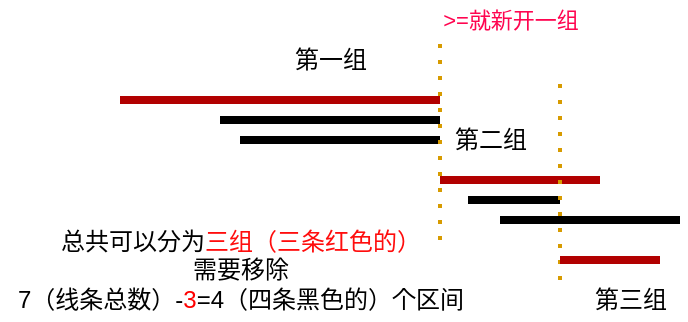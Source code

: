 <mxfile version="18.1.1" type="github"><diagram id="UxhfMD1PrS5xpuuF6H4t" name="第 1 页"><mxGraphModel dx="447" dy="267" grid="1" gridSize="10" guides="1" tooltips="1" connect="1" arrows="1" fold="1" page="1" pageScale="1" pageWidth="827" pageHeight="1169" math="0" shadow="0"><root><mxCell id="0"/><mxCell id="1" parent="0"/><mxCell id="ltoCPr1Pi6bCcWootAD4-2" value="" style="endArrow=none;html=1;rounded=0;strokeWidth=4;fillColor=#e51400;strokeColor=#B20000;" edge="1" parent="1"><mxGeometry width="50" height="50" relative="1" as="geometry"><mxPoint x="240" y="160" as="sourcePoint"/><mxPoint x="400" y="160" as="targetPoint"/></mxGeometry></mxCell><mxCell id="ltoCPr1Pi6bCcWootAD4-3" value="" style="endArrow=none;html=1;rounded=0;strokeWidth=4;" edge="1" parent="1"><mxGeometry width="50" height="50" relative="1" as="geometry"><mxPoint x="290" y="170" as="sourcePoint"/><mxPoint x="400" y="170" as="targetPoint"/></mxGeometry></mxCell><mxCell id="ltoCPr1Pi6bCcWootAD4-4" value="" style="endArrow=none;html=1;rounded=0;strokeWidth=4;" edge="1" parent="1"><mxGeometry width="50" height="50" relative="1" as="geometry"><mxPoint x="300" y="180" as="sourcePoint"/><mxPoint x="400" y="180" as="targetPoint"/></mxGeometry></mxCell><mxCell id="ltoCPr1Pi6bCcWootAD4-5" value="" style="endArrow=none;html=1;rounded=0;strokeWidth=4;" edge="1" parent="1"><mxGeometry width="50" height="50" relative="1" as="geometry"><mxPoint x="430" y="220" as="sourcePoint"/><mxPoint x="520" y="220" as="targetPoint"/></mxGeometry></mxCell><mxCell id="ltoCPr1Pi6bCcWootAD4-6" value="" style="endArrow=none;html=1;rounded=0;strokeWidth=4;fillColor=#e51400;strokeColor=#B20000;" edge="1" parent="1"><mxGeometry width="50" height="50" relative="1" as="geometry"><mxPoint x="400" y="200" as="sourcePoint"/><mxPoint x="480" y="200" as="targetPoint"/></mxGeometry></mxCell><mxCell id="ltoCPr1Pi6bCcWootAD4-7" value="" style="endArrow=none;html=1;rounded=0;strokeWidth=4;" edge="1" parent="1"><mxGeometry width="50" height="50" relative="1" as="geometry"><mxPoint x="414" y="210" as="sourcePoint"/><mxPoint x="460" y="210" as="targetPoint"/></mxGeometry></mxCell><mxCell id="ltoCPr1Pi6bCcWootAD4-8" value="" style="endArrow=none;dashed=1;html=1;dashPattern=1 3;strokeWidth=2;rounded=0;fillColor=#ffe6cc;strokeColor=#d79b00;" edge="1" parent="1"><mxGeometry width="50" height="50" relative="1" as="geometry"><mxPoint x="400" y="230" as="sourcePoint"/><mxPoint x="400" y="130" as="targetPoint"/></mxGeometry></mxCell><mxCell id="ltoCPr1Pi6bCcWootAD4-9" value="" style="endArrow=none;dashed=1;html=1;dashPattern=1 3;strokeWidth=2;rounded=0;fillColor=#ffe6cc;strokeColor=#d79b00;" edge="1" parent="1"><mxGeometry width="50" height="50" relative="1" as="geometry"><mxPoint x="460" y="250" as="sourcePoint"/><mxPoint x="460" y="150" as="targetPoint"/></mxGeometry></mxCell><mxCell id="ltoCPr1Pi6bCcWootAD4-10" value="" style="endArrow=none;html=1;rounded=0;strokeWidth=4;fillColor=#e51400;strokeColor=#B20000;" edge="1" parent="1"><mxGeometry width="50" height="50" relative="1" as="geometry"><mxPoint x="460" y="240" as="sourcePoint"/><mxPoint x="510" y="240" as="targetPoint"/></mxGeometry></mxCell><mxCell id="ltoCPr1Pi6bCcWootAD4-14" value="第一组" style="text;html=1;resizable=0;autosize=1;align=center;verticalAlign=middle;points=[];fillColor=none;strokeColor=none;rounded=0;" vertex="1" parent="1"><mxGeometry x="320" y="130" width="50" height="20" as="geometry"/></mxCell><mxCell id="ltoCPr1Pi6bCcWootAD4-15" value="第二组" style="text;html=1;resizable=0;autosize=1;align=center;verticalAlign=middle;points=[];fillColor=none;strokeColor=none;rounded=0;" vertex="1" parent="1"><mxGeometry x="400" y="170" width="50" height="20" as="geometry"/></mxCell><mxCell id="ltoCPr1Pi6bCcWootAD4-16" value="第三组" style="text;html=1;resizable=0;autosize=1;align=center;verticalAlign=middle;points=[];fillColor=none;strokeColor=none;rounded=0;" vertex="1" parent="1"><mxGeometry x="470" y="250" width="50" height="20" as="geometry"/></mxCell><mxCell id="ltoCPr1Pi6bCcWootAD4-17" value="总共可以分为&lt;font color=&quot;#ff0d0d&quot;&gt;三组（三条红色的）&lt;/font&gt;&lt;br&gt;需要移除&lt;br&gt;7（线条总数）-&lt;font color=&quot;#ff0000&quot;&gt;3&lt;/font&gt;=4（四条黑色的）个区间" style="text;html=1;resizable=0;autosize=1;align=center;verticalAlign=middle;points=[];fillColor=none;strokeColor=none;rounded=0;" vertex="1" parent="1"><mxGeometry x="180" y="220" width="240" height="50" as="geometry"/></mxCell><mxCell id="ltoCPr1Pi6bCcWootAD4-20" value="&lt;font color=&quot;#ff0550&quot;&gt;&lt;font style=&quot;font-size: 11px;&quot;&gt;&amp;gt;=&lt;/font&gt;&lt;font style=&quot;font-size: 11px;&quot;&gt;就新开一组&lt;/font&gt;&lt;/font&gt;" style="text;html=1;resizable=0;autosize=1;align=center;verticalAlign=middle;points=[];fillColor=none;strokeColor=none;rounded=0;fontColor=#FF0000;" vertex="1" parent="1"><mxGeometry x="390" y="110" width="90" height="20" as="geometry"/></mxCell></root></mxGraphModel></diagram></mxfile>